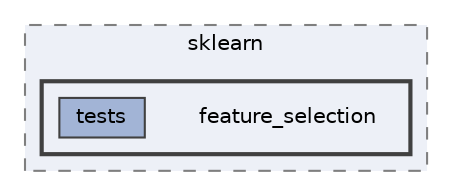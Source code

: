 digraph "/home/jam/Research/IRES-2025/dev/src/llm-scripts/testing/hypothesis-testing/hyp-env/lib/python3.12/site-packages/sklearn/feature_selection"
{
 // LATEX_PDF_SIZE
  bgcolor="transparent";
  edge [fontname=Helvetica,fontsize=10,labelfontname=Helvetica,labelfontsize=10];
  node [fontname=Helvetica,fontsize=10,shape=box,height=0.2,width=0.4];
  compound=true
  subgraph clusterdir_95412a8f6746b9685e089ed9447bfec4 {
    graph [ bgcolor="#edf0f7", pencolor="grey50", label="sklearn", fontname=Helvetica,fontsize=10 style="filled,dashed", URL="dir_95412a8f6746b9685e089ed9447bfec4.html",tooltip=""]
  subgraph clusterdir_0598f40ac6d8fdf168d88e6294876264 {
    graph [ bgcolor="#edf0f7", pencolor="grey25", label="", fontname=Helvetica,fontsize=10 style="filled,bold", URL="dir_0598f40ac6d8fdf168d88e6294876264.html",tooltip=""]
    dir_0598f40ac6d8fdf168d88e6294876264 [shape=plaintext, label="feature_selection"];
  dir_710aed52ffdba521e3f144569abbae06 [label="tests", fillcolor="#a2b4d6", color="grey25", style="filled", URL="dir_710aed52ffdba521e3f144569abbae06.html",tooltip=""];
  }
  }
}

